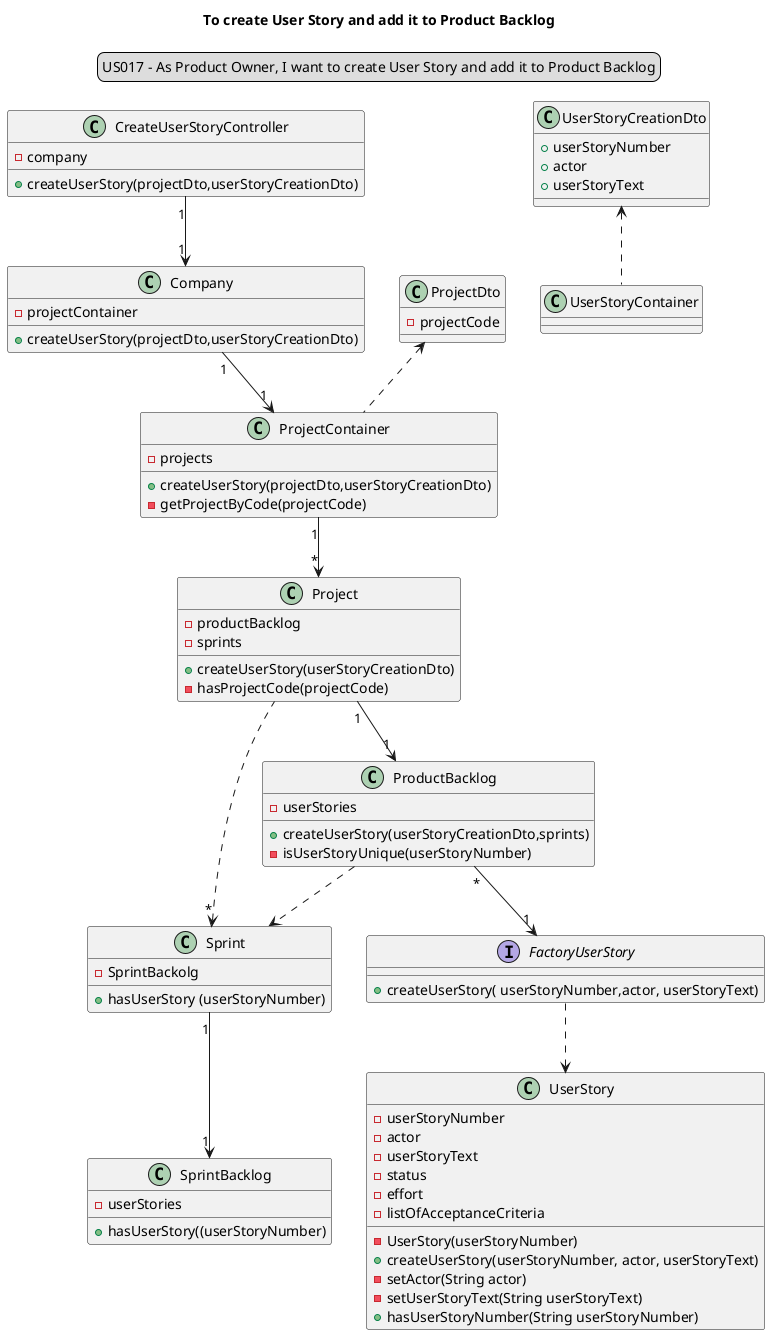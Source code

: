 @startuml
'https://plantuml.com/sequence-diagram
legend top
US017 - As Product Owner, I want to create User Story and add it to Product Backlog
end legend
skinparam sequenceMessageAlign center
title To create User Story and add it to Product Backlog

class "CreateUserStoryController" {
- company
+ createUserStory(projectDto,userStoryCreationDto)
}

class "Company" {
- projectContainer
+ createUserStory(projectDto,userStoryCreationDto)
}


class "ProjectContainer" {
- projects
+ createUserStory(projectDto,userStoryCreationDto)
-getProjectByCode(projectCode)
}

class "Project"{
- productBacklog
- sprints
+ createUserStory(userStoryCreationDto)
- hasProjectCode(projectCode)

}
class "Sprint"{
-SprintBackolg
+hasUserStory (userStoryNumber)
}

class "SprintBacklog"{
-userStories
+hasUserStory((userStoryNumber)
}

class "ProductBacklog" {
- userStories
+ createUserStory(userStoryCreationDto,sprints)
- isUserStoryUnique(userStoryNumber)
}
class "UserStory"{
- userStoryNumber
- actor
- userStoryText
- status
- effort
- listOfAcceptanceCriteria
-UserStory(userStoryNumber)
+ createUserStory(userStoryNumber, actor, userStoryText)
- setActor(String actor)
- setUserStoryText(String userStoryText)
+ hasUserStoryNumber(String userStoryNumber)
}


interface "FactoryUserStory" {
+ createUserStory( userStoryNumber,actor, userStoryText)
}
class "UserStoryCreationDto"{
+userStoryNumber
+actor
+userStoryText
}
class "ProjectDto"{
-projectCode
}

"CreateUserStoryController""1"-->"1" "Company"
"Company" "1"--> "1" "ProjectContainer"
"ProjectContainer" "1"-->"*" "Project"
"Project" "1" -->"1" "ProductBacklog"
"Sprint" "*"<.. "Project"
"ProductBacklog" "*" --> "1""FactoryUserStory"
"FactoryUserStory" ..> "UserStory"
"ProjectDto"<.. "ProjectContainer"
"UserStoryCreationDto"<.."UserStoryContainer"
"ProductBacklog" ..> "Sprint"
"Sprint" "1"-->"1" "SprintBacklog"
@enduml